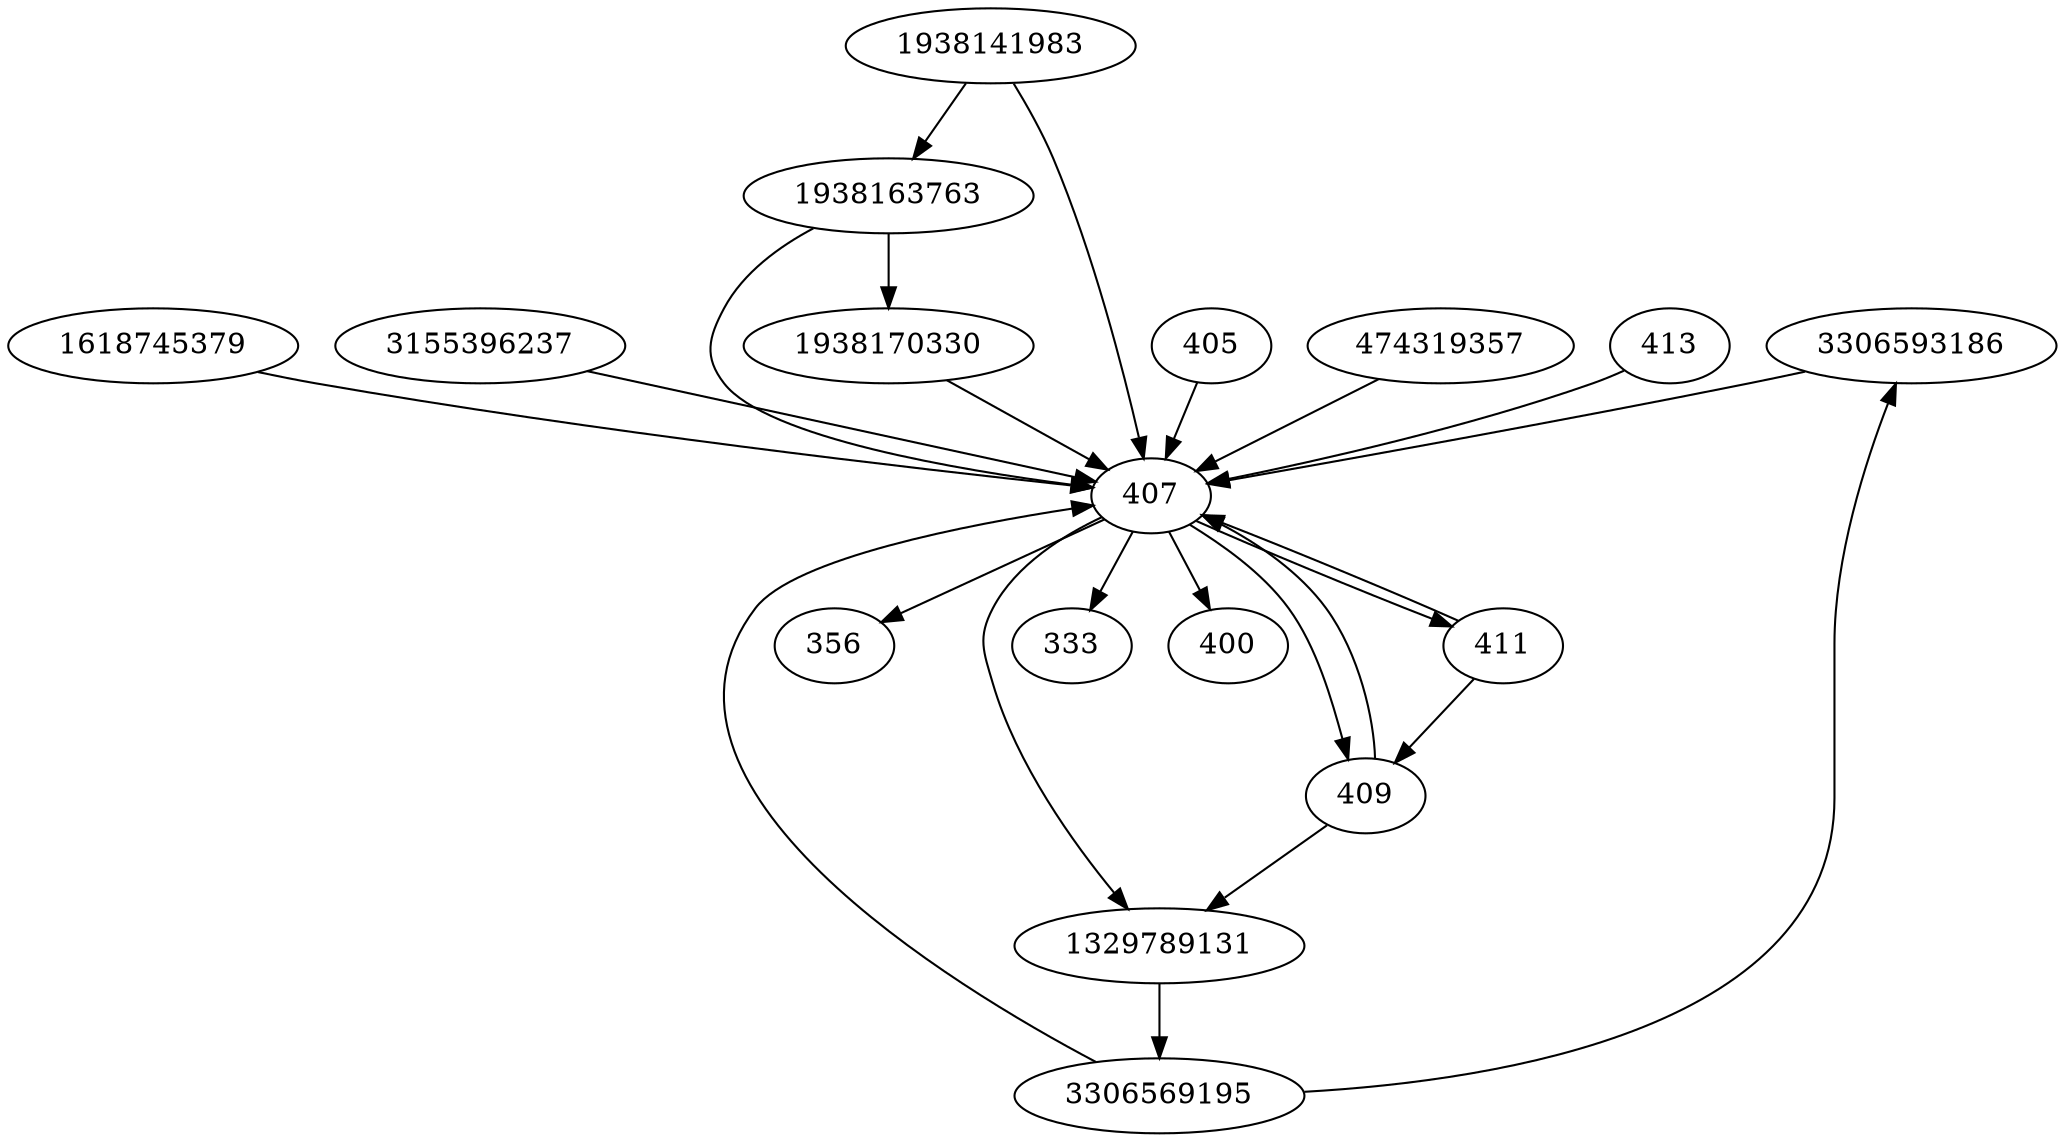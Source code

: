 strict digraph  {
3306593186;
1618745379;
356;
3306569195;
1329789131;
3155396237;
333;
400;
1938163763;
405;
407;
409;
1938170330;
411;
474319357;
413;
1938141983;
3306593186 -> 407;
1618745379 -> 407;
3306569195 -> 3306593186;
3306569195 -> 407;
1329789131 -> 3306569195;
3155396237 -> 407;
1938163763 -> 407;
1938163763 -> 1938170330;
405 -> 407;
407 -> 400;
407 -> 1329789131;
407 -> 356;
407 -> 411;
407 -> 333;
407 -> 409;
409 -> 1329789131;
409 -> 407;
1938170330 -> 407;
411 -> 409;
411 -> 407;
474319357 -> 407;
413 -> 407;
1938141983 -> 407;
1938141983 -> 1938163763;
}
